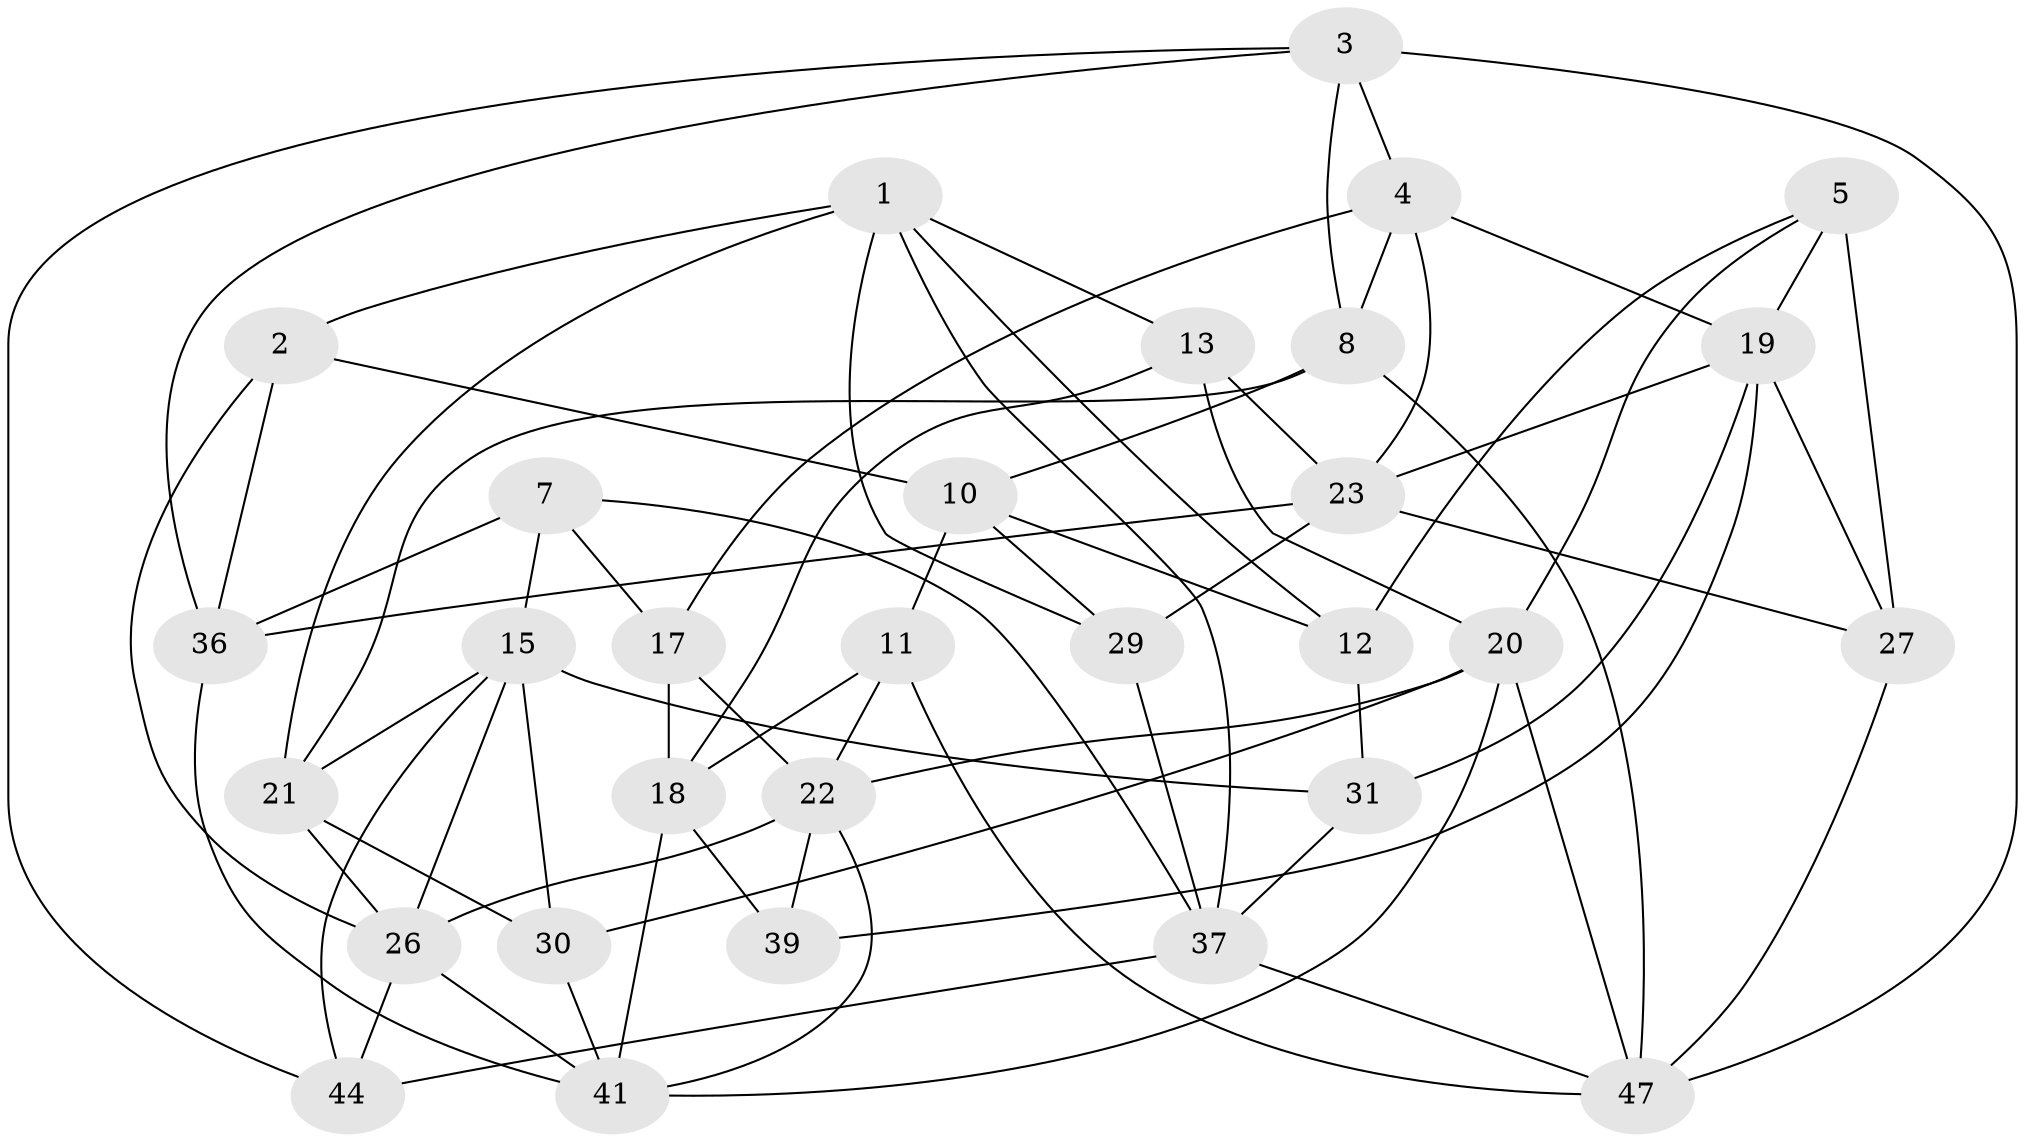 // Generated by graph-tools (version 1.1) at 2025/52/02/27/25 19:52:34]
// undirected, 30 vertices, 73 edges
graph export_dot {
graph [start="1"]
  node [color=gray90,style=filled];
  1 [super="+46"];
  2 [super="+49"];
  3 [super="+9"];
  4 [super="+33"];
  5 [super="+6"];
  7;
  8 [super="+14"];
  10 [super="+40"];
  11;
  12;
  13;
  15 [super="+16"];
  17;
  18 [super="+24"];
  19 [super="+42"];
  20 [super="+25"];
  21 [super="+35"];
  22 [super="+32"];
  23 [super="+28"];
  26 [super="+43"];
  27 [super="+34"];
  29;
  30;
  31;
  36 [super="+45"];
  37 [super="+38"];
  39;
  41 [super="+50"];
  44;
  47 [super="+48"];
  1 -- 12;
  1 -- 13;
  1 -- 21;
  1 -- 2;
  1 -- 29;
  1 -- 37;
  2 -- 36 [weight=2];
  2 -- 26;
  2 -- 10 [weight=2];
  3 -- 4 [weight=2];
  3 -- 8;
  3 -- 36;
  3 -- 44;
  3 -- 47;
  4 -- 19;
  4 -- 8;
  4 -- 17;
  4 -- 23;
  5 -- 27 [weight=3];
  5 -- 19;
  5 -- 20;
  5 -- 12;
  7 -- 17;
  7 -- 36;
  7 -- 15;
  7 -- 37;
  8 -- 21 [weight=2];
  8 -- 47;
  8 -- 10;
  10 -- 12;
  10 -- 29;
  10 -- 11;
  11 -- 22;
  11 -- 47;
  11 -- 18;
  12 -- 31;
  13 -- 18;
  13 -- 20;
  13 -- 23;
  15 -- 30;
  15 -- 31;
  15 -- 21;
  15 -- 26;
  15 -- 44;
  17 -- 22;
  17 -- 18;
  18 -- 39 [weight=2];
  18 -- 41;
  19 -- 23;
  19 -- 39;
  19 -- 31;
  19 -- 27;
  20 -- 30;
  20 -- 47;
  20 -- 41;
  20 -- 22;
  21 -- 30;
  21 -- 26;
  22 -- 26;
  22 -- 41;
  22 -- 39;
  23 -- 27;
  23 -- 36;
  23 -- 29;
  26 -- 41;
  26 -- 44;
  27 -- 47;
  29 -- 37;
  30 -- 41;
  31 -- 37;
  36 -- 41;
  37 -- 47;
  37 -- 44;
}
